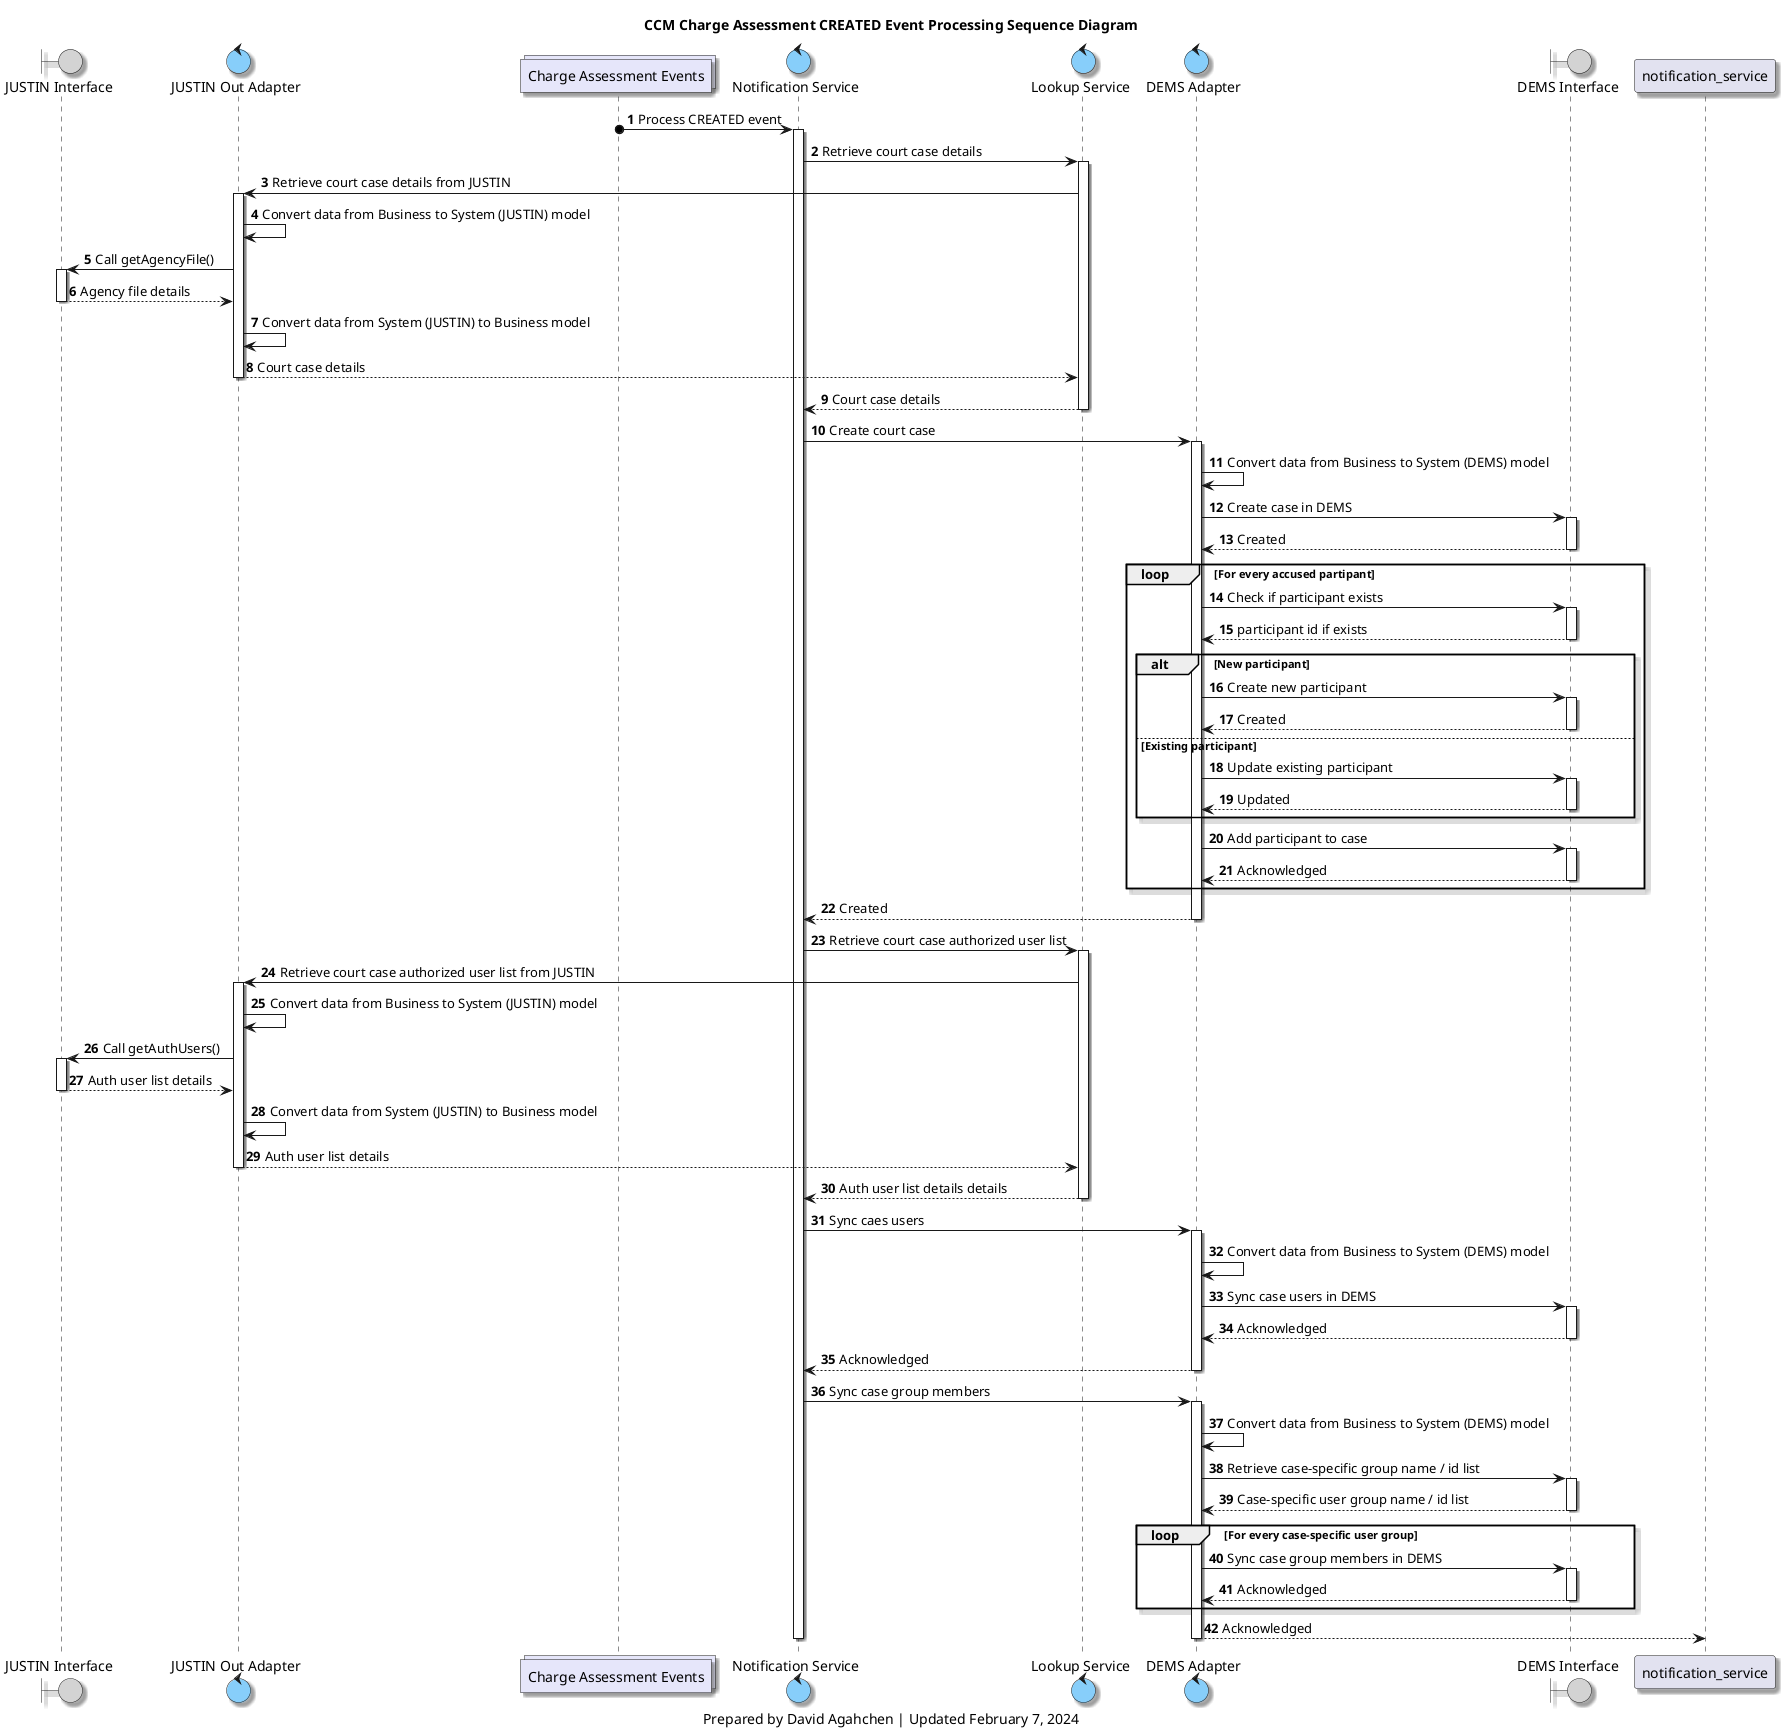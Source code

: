 @startuml
'hide footbox

skinparam Shadowing true
skinparam CollectionsBackgroundColor Lavender
skinparam ControlBackgroundColor LightSkyBlue
skinparam BoundaryBackgroundColor LightGrey

/' 
Available colours
https://plantuml-documentation.readthedocs.io/en/latest/formatting/color-names.html
'/

boundary j_interface as "JUSTIN Interface"
control j_adapter as "JUSTIN Out Adapter"
collections charge_assessments_topic as "Charge Assessment Events"
control case_notification_service as "Notification Service"
control case_lookup_service as "Lookup Service"
control d_adapter as "DEMS Adapter"
boundary d_interface as "DEMS Interface"

title
CCM Charge Assessment CREATED Event Processing Sequence Diagram
end title

autonumber

charge_assessments_topic o-> case_notification_service : Process CREATED event
activate case_notification_service
case_notification_service -> case_lookup_service: Retrieve court case details
activate case_lookup_service
case_lookup_service -> j_adapter: Retrieve court case details from JUSTIN

activate j_adapter
j_adapter -> j_adapter: Convert data from Business to System (JUSTIN) model
j_adapter -> j_interface: Call getAgencyFile()
activate j_interface
j_interface --> j_adapter: Agency file details
deactivate j_interface
j_adapter -> j_adapter: Convert data from System (JUSTIN) to Business model
j_adapter --> case_lookup_service: Court case details
deactivate j_adapter

case_lookup_service --> case_notification_service: Court case details
deactivate case_lookup_service

case_notification_service -> d_adapter: Create court case

activate d_adapter
d_adapter -> d_adapter: Convert data from Business to System (DEMS) model
d_adapter -> d_interface: Create case in DEMS
activate d_interface
d_interface --> d_adapter: Created
deactivate d_interface

loop For every accused partipant
    d_adapter -> d_interface: Check if participant exists
    activate d_interface
    d_interface --> d_adapter: participant id if exists
    deactivate d_interface
    alt New participant
        d_adapter -> d_interface: Create new participant
        activate d_interface
        d_interface --> d_adapter: Created
        deactivate d_interface
    else Existing participant
        d_adapter -> d_interface: Update existing participant
        activate d_interface
        d_interface --> d_adapter: Updated
        deactivate d_interface
    end
    d_adapter -> d_interface: Add participant to case
    activate d_interface
    d_interface --> d_adapter: Acknowledged
    deactivate d_interface
end

d_adapter --> case_notification_service: Created

deactivate d_adapter

case_notification_service -> case_lookup_service: Retrieve court case authorized user list
activate case_lookup_service
case_lookup_service -> j_adapter: Retrieve court case authorized user list from JUSTIN

activate j_adapter
j_adapter -> j_adapter: Convert data from Business to System (JUSTIN) model
j_adapter -> j_interface: Call getAuthUsers()
activate j_interface
j_interface --> j_adapter: Auth user list details
deactivate j_interface
j_adapter -> j_adapter: Convert data from System (JUSTIN) to Business model
j_adapter --> case_lookup_service: Auth user list details
deactivate j_adapter

case_lookup_service --> case_notification_service: Auth user list details details
deactivate case_lookup_service

case_notification_service -> d_adapter: Sync caes users
activate d_adapter
d_adapter -> d_adapter: Convert data from Business to System (DEMS) model
d_adapter -> d_interface: Sync case users in DEMS
activate d_interface
d_interface --> d_adapter: Acknowledged
deactivate d_interface
d_adapter --> case_notification_service: Acknowledged
deactivate d_adapter

case_notification_service -> d_adapter: Sync case group members
activate d_adapter
d_adapter -> d_adapter: Convert data from Business to System (DEMS) model
d_adapter -> d_interface: Retrieve case-specific group name / id list
activate d_interface
d_interface --> d_adapter: Case-specific user group name / id list
deactivate d_interface
loop For every case-specific user group
    d_adapter -> d_interface: Sync case group members in DEMS
    activate d_interface
    d_interface --> d_adapter: Acknowledged
    deactivate d_interface
end
d_adapter --> notification_service: Acknowledged
deactivate d_adapter

deactivate case_notification_service

caption
Prepared by David Agahchen | Updated February 7, 2024
end caption
@enduml